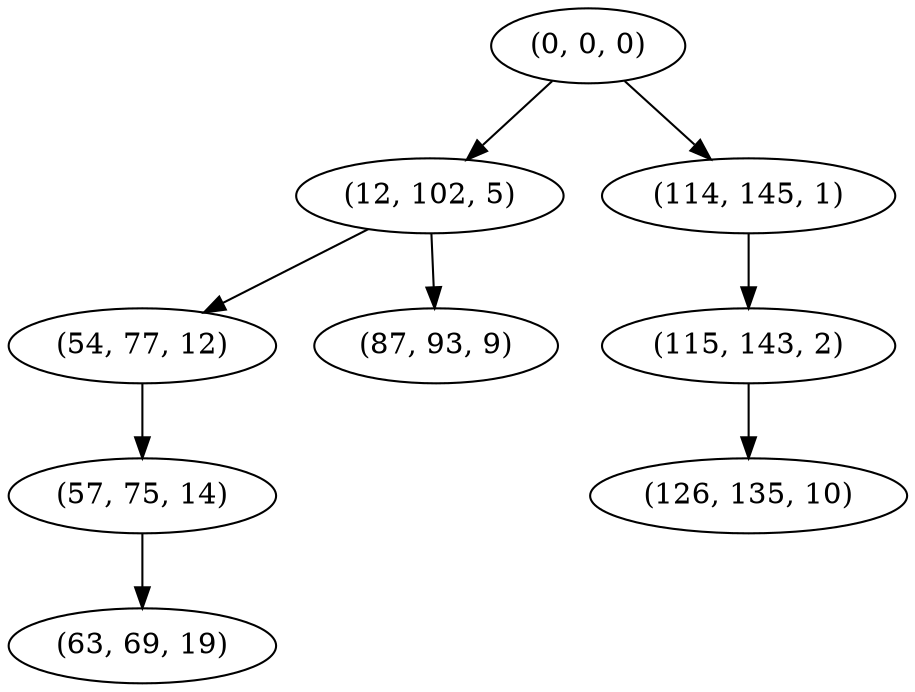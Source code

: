 digraph tree {
    "(0, 0, 0)";
    "(12, 102, 5)";
    "(54, 77, 12)";
    "(57, 75, 14)";
    "(63, 69, 19)";
    "(87, 93, 9)";
    "(114, 145, 1)";
    "(115, 143, 2)";
    "(126, 135, 10)";
    "(0, 0, 0)" -> "(12, 102, 5)";
    "(0, 0, 0)" -> "(114, 145, 1)";
    "(12, 102, 5)" -> "(54, 77, 12)";
    "(12, 102, 5)" -> "(87, 93, 9)";
    "(54, 77, 12)" -> "(57, 75, 14)";
    "(57, 75, 14)" -> "(63, 69, 19)";
    "(114, 145, 1)" -> "(115, 143, 2)";
    "(115, 143, 2)" -> "(126, 135, 10)";
}
